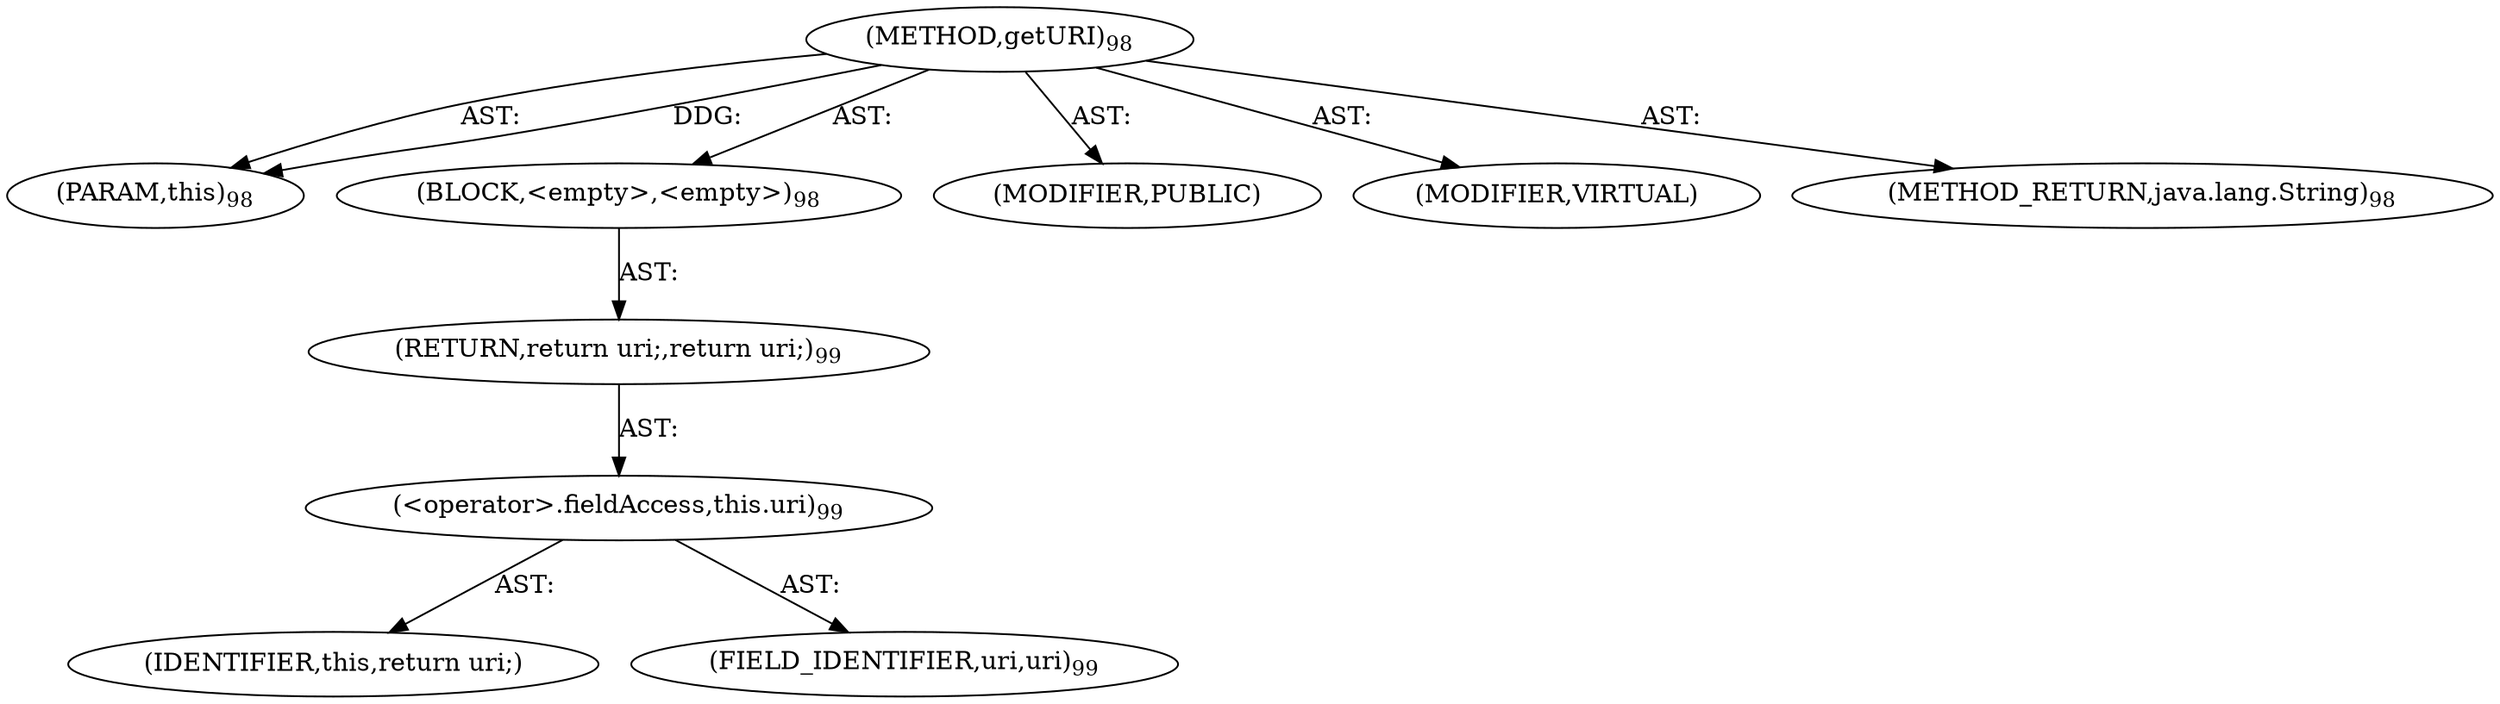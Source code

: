 digraph "getURI" {  
"111669149697" [label = <(METHOD,getURI)<SUB>98</SUB>> ]
"115964116995" [label = <(PARAM,this)<SUB>98</SUB>> ]
"25769803780" [label = <(BLOCK,&lt;empty&gt;,&lt;empty&gt;)<SUB>98</SUB>> ]
"146028888064" [label = <(RETURN,return uri;,return uri;)<SUB>99</SUB>> ]
"30064771083" [label = <(&lt;operator&gt;.fieldAccess,this.uri)<SUB>99</SUB>> ]
"68719476747" [label = <(IDENTIFIER,this,return uri;)> ]
"55834574850" [label = <(FIELD_IDENTIFIER,uri,uri)<SUB>99</SUB>> ]
"133143986180" [label = <(MODIFIER,PUBLIC)> ]
"133143986181" [label = <(MODIFIER,VIRTUAL)> ]
"128849018881" [label = <(METHOD_RETURN,java.lang.String)<SUB>98</SUB>> ]
  "111669149697" -> "115964116995"  [ label = "AST: "] 
  "111669149697" -> "25769803780"  [ label = "AST: "] 
  "111669149697" -> "133143986180"  [ label = "AST: "] 
  "111669149697" -> "133143986181"  [ label = "AST: "] 
  "111669149697" -> "128849018881"  [ label = "AST: "] 
  "25769803780" -> "146028888064"  [ label = "AST: "] 
  "146028888064" -> "30064771083"  [ label = "AST: "] 
  "30064771083" -> "68719476747"  [ label = "AST: "] 
  "30064771083" -> "55834574850"  [ label = "AST: "] 
  "111669149697" -> "115964116995"  [ label = "DDG: "] 
}

